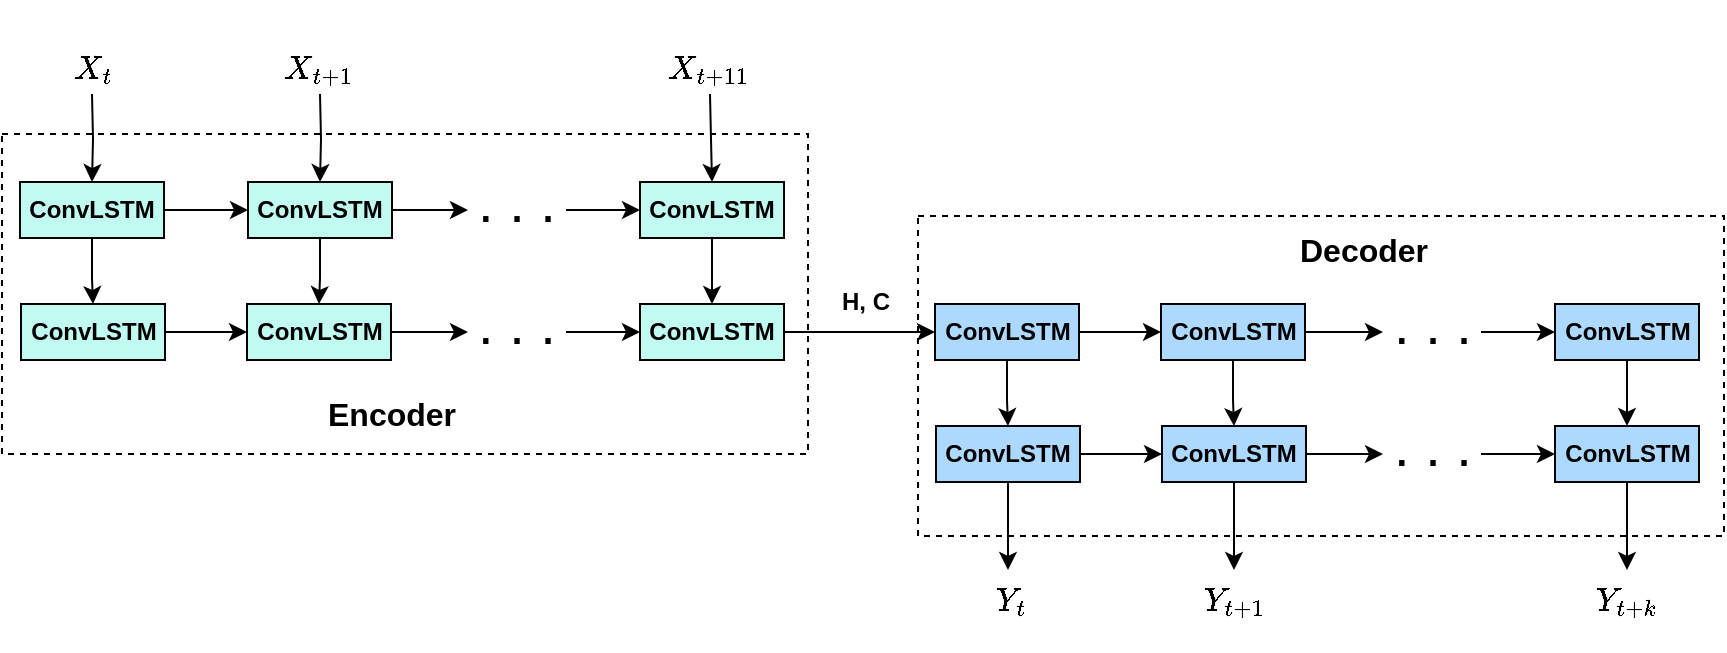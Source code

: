 <mxfile version="10.8.3" type="device"><diagram id="g_7NsjobZMBYTpoIZ1VE" name="Page-1"><mxGraphModel dx="892" dy="618" grid="1" gridSize="10" guides="1" tooltips="1" connect="1" arrows="1" fold="1" page="1" pageScale="1" pageWidth="850" pageHeight="1100" math="1" shadow="0"><root><mxCell id="0"/><mxCell id="1" parent="0"/><mxCell id="j0ZAadmZgmr_zw-uZsAT-4" value="" style="rounded=0;whiteSpace=wrap;html=1;fillColor=none;dashed=1;" parent="1" vertex="1"><mxGeometry x="3" y="190" width="403" height="160" as="geometry"/></mxCell><mxCell id="j0ZAadmZgmr_zw-uZsAT-9" value="" style="edgeStyle=orthogonalEdgeStyle;rounded=0;orthogonalLoop=1;jettySize=auto;html=1;" parent="1" source="j0ZAadmZgmr_zw-uZsAT-5" target="j0ZAadmZgmr_zw-uZsAT-6" edge="1"><mxGeometry relative="1" as="geometry"/></mxCell><mxCell id="vFie-k3KG8A5w9JW5Ege-41" value="" style="edgeStyle=orthogonalEdgeStyle;rounded=0;orthogonalLoop=1;jettySize=auto;html=1;fontSize=22;" edge="1" parent="1" source="j0ZAadmZgmr_zw-uZsAT-5" target="vFie-k3KG8A5w9JW5Ege-34"><mxGeometry relative="1" as="geometry"/></mxCell><mxCell id="j0ZAadmZgmr_zw-uZsAT-5" value="&lt;b&gt;ConvLSTM&lt;/b&gt;&lt;br&gt;" style="rounded=0;whiteSpace=wrap;html=1;fillColor=#C1FAF0;strokeColor=#000000;" parent="1" vertex="1"><mxGeometry x="12" y="214" width="72" height="28" as="geometry"/></mxCell><mxCell id="vFie-k3KG8A5w9JW5Ege-42" value="" style="edgeStyle=orthogonalEdgeStyle;rounded=0;orthogonalLoop=1;jettySize=auto;html=1;fontSize=22;" edge="1" parent="1" source="j0ZAadmZgmr_zw-uZsAT-6" target="vFie-k3KG8A5w9JW5Ege-35"><mxGeometry relative="1" as="geometry"/></mxCell><mxCell id="j0ZAadmZgmr_zw-uZsAT-6" value="&lt;b&gt;ConvLSTM&lt;/b&gt;&lt;br&gt;" style="rounded=0;whiteSpace=wrap;html=1;fillColor=#C1FAF0;strokeColor=#000000;" parent="1" vertex="1"><mxGeometry x="12.5" y="275" width="72" height="28" as="geometry"/></mxCell><mxCell id="j0ZAadmZgmr_zw-uZsAT-7" value="&lt;b style=&quot;font-size: 16px;&quot;&gt;&lt;font style=&quot;font-size: 16px;&quot;&gt;Encoder&lt;/font&gt;&lt;/b&gt;" style="text;html=1;strokeColor=none;fillColor=none;align=center;verticalAlign=middle;whiteSpace=wrap;rounded=0;fontSize=16;" parent="1" vertex="1"><mxGeometry x="168" y="320" width="60" height="20" as="geometry"/></mxCell><mxCell id="j0ZAadmZgmr_zw-uZsAT-22" value="&lt;b&gt;H, C&lt;/b&gt;" style="text;html=1;resizable=0;points=[];autosize=1;align=left;verticalAlign=top;spacingTop=-4;" parent="1" vertex="1"><mxGeometry x="420.5" y="263.5" width="40" height="20" as="geometry"/></mxCell><mxCell id="vFie-k3KG8A5w9JW5Ege-33" value="" style="edgeStyle=orthogonalEdgeStyle;rounded=0;orthogonalLoop=1;jettySize=auto;html=1;" edge="1" parent="1" source="vFie-k3KG8A5w9JW5Ege-34" target="vFie-k3KG8A5w9JW5Ege-35"><mxGeometry relative="1" as="geometry"/></mxCell><mxCell id="vFie-k3KG8A5w9JW5Ege-65" value="" style="edgeStyle=orthogonalEdgeStyle;rounded=0;orthogonalLoop=1;jettySize=auto;html=1;fontSize=22;" edge="1" parent="1" source="vFie-k3KG8A5w9JW5Ege-34" target="vFie-k3KG8A5w9JW5Ege-63"><mxGeometry relative="1" as="geometry"/></mxCell><mxCell id="vFie-k3KG8A5w9JW5Ege-34" value="&lt;b&gt;ConvLSTM&lt;/b&gt;&lt;br&gt;" style="rounded=0;whiteSpace=wrap;html=1;fillColor=#C1FAF0;strokeColor=#000000;" vertex="1" parent="1"><mxGeometry x="126" y="214" width="72" height="28" as="geometry"/></mxCell><mxCell id="vFie-k3KG8A5w9JW5Ege-73" value="" style="edgeStyle=orthogonalEdgeStyle;rounded=0;orthogonalLoop=1;jettySize=auto;html=1;fontSize=22;" edge="1" parent="1" source="vFie-k3KG8A5w9JW5Ege-35" target="vFie-k3KG8A5w9JW5Ege-71"><mxGeometry relative="1" as="geometry"/></mxCell><mxCell id="vFie-k3KG8A5w9JW5Ege-35" value="&lt;b&gt;ConvLSTM&lt;/b&gt;&lt;br&gt;" style="rounded=0;whiteSpace=wrap;html=1;fillColor=#C1FAF0;strokeColor=#000000;" vertex="1" parent="1"><mxGeometry x="125.5" y="275" width="72" height="28" as="geometry"/></mxCell><mxCell id="vFie-k3KG8A5w9JW5Ege-74" value="" style="edgeStyle=orthogonalEdgeStyle;rounded=0;orthogonalLoop=1;jettySize=auto;html=1;fontSize=16;" edge="1" parent="1" source="vFie-k3KG8A5w9JW5Ege-63" target="vFie-k3KG8A5w9JW5Ege-66"><mxGeometry relative="1" as="geometry"/></mxCell><mxCell id="vFie-k3KG8A5w9JW5Ege-63" value="&lt;sup&gt;&lt;font style=&quot;font-size: 28px&quot;&gt;. . .&lt;/font&gt;&lt;/sup&gt;" style="rounded=0;whiteSpace=wrap;html=1;fontSize=22;fillColor=none;strokeColor=none;" vertex="1" parent="1"><mxGeometry x="236" y="218" width="49" height="20" as="geometry"/></mxCell><mxCell id="vFie-k3KG8A5w9JW5Ege-66" value="&lt;b&gt;ConvLSTM&lt;/b&gt;&lt;br&gt;" style="rounded=0;whiteSpace=wrap;html=1;fillColor=#C1FAF0;strokeColor=#000000;" vertex="1" parent="1"><mxGeometry x="322" y="214" width="72" height="28" as="geometry"/></mxCell><mxCell id="vFie-k3KG8A5w9JW5Ege-75" value="" style="edgeStyle=orthogonalEdgeStyle;rounded=0;orthogonalLoop=1;jettySize=auto;html=1;fontSize=16;" edge="1" parent="1" source="vFie-k3KG8A5w9JW5Ege-71" target="vFie-k3KG8A5w9JW5Ege-72"><mxGeometry relative="1" as="geometry"/></mxCell><mxCell id="vFie-k3KG8A5w9JW5Ege-71" value="&lt;sup&gt;&lt;font style=&quot;font-size: 28px&quot;&gt;. . .&lt;/font&gt;&lt;/sup&gt;" style="rounded=0;whiteSpace=wrap;html=1;fontSize=22;fillColor=none;strokeColor=none;" vertex="1" parent="1"><mxGeometry x="236" y="279" width="49" height="20" as="geometry"/></mxCell><mxCell id="vFie-k3KG8A5w9JW5Ege-115" value="" style="edgeStyle=orthogonalEdgeStyle;rounded=0;orthogonalLoop=1;jettySize=auto;html=1;fontSize=16;entryX=0;entryY=0.5;entryDx=0;entryDy=0;" edge="1" parent="1" source="vFie-k3KG8A5w9JW5Ege-72" target="vFie-k3KG8A5w9JW5Ege-99"><mxGeometry relative="1" as="geometry"><mxPoint x="450" y="289" as="targetPoint"/></mxGeometry></mxCell><mxCell id="vFie-k3KG8A5w9JW5Ege-72" value="&lt;b&gt;ConvLSTM&lt;/b&gt;&lt;br&gt;" style="rounded=0;whiteSpace=wrap;html=1;fillColor=#C1FAF0;strokeColor=#000000;" vertex="1" parent="1"><mxGeometry x="322" y="275" width="72" height="28" as="geometry"/></mxCell><mxCell id="vFie-k3KG8A5w9JW5Ege-96" value="" style="rounded=0;whiteSpace=wrap;html=1;fillColor=none;dashed=1;" vertex="1" parent="1"><mxGeometry x="461" y="231" width="403" height="160" as="geometry"/></mxCell><mxCell id="vFie-k3KG8A5w9JW5Ege-97" value="" style="edgeStyle=orthogonalEdgeStyle;rounded=0;orthogonalLoop=1;jettySize=auto;html=1;" edge="1" parent="1" source="vFie-k3KG8A5w9JW5Ege-99" target="vFie-k3KG8A5w9JW5Ege-101"><mxGeometry relative="1" as="geometry"/></mxCell><mxCell id="vFie-k3KG8A5w9JW5Ege-98" value="" style="edgeStyle=orthogonalEdgeStyle;rounded=0;orthogonalLoop=1;jettySize=auto;html=1;fontSize=22;" edge="1" parent="1" source="vFie-k3KG8A5w9JW5Ege-99" target="vFie-k3KG8A5w9JW5Ege-105"><mxGeometry relative="1" as="geometry"/></mxCell><mxCell id="vFie-k3KG8A5w9JW5Ege-99" value="&lt;b&gt;ConvLSTM&lt;/b&gt;&lt;br&gt;" style="rounded=0;whiteSpace=wrap;html=1;fillColor=#ADD9FF;strokeColor=#000000;" vertex="1" parent="1"><mxGeometry x="469.5" y="275" width="72" height="28" as="geometry"/></mxCell><mxCell id="vFie-k3KG8A5w9JW5Ege-100" value="" style="edgeStyle=orthogonalEdgeStyle;rounded=0;orthogonalLoop=1;jettySize=auto;html=1;fontSize=22;" edge="1" parent="1" source="vFie-k3KG8A5w9JW5Ege-101" target="vFie-k3KG8A5w9JW5Ege-107"><mxGeometry relative="1" as="geometry"/></mxCell><mxCell id="vFie-k3KG8A5w9JW5Ege-141" value="" style="edgeStyle=orthogonalEdgeStyle;rounded=0;orthogonalLoop=1;jettySize=auto;html=1;fontSize=14;" edge="1" parent="1" source="vFie-k3KG8A5w9JW5Ege-101"><mxGeometry relative="1" as="geometry"><mxPoint x="506" y="408" as="targetPoint"/></mxGeometry></mxCell><mxCell id="vFie-k3KG8A5w9JW5Ege-101" value="&lt;b&gt;ConvLSTM&lt;/b&gt;&lt;br&gt;" style="rounded=0;whiteSpace=wrap;html=1;fillColor=#ADD9FF;strokeColor=#000000;" vertex="1" parent="1"><mxGeometry x="470" y="336" width="72" height="28" as="geometry"/></mxCell><mxCell id="vFie-k3KG8A5w9JW5Ege-102" value="&lt;b style=&quot;font-size: 16px&quot;&gt;&lt;font style=&quot;font-size: 16px&quot;&gt;Decoder&lt;br&gt;&lt;/font&gt;&lt;/b&gt;" style="text;html=1;strokeColor=none;fillColor=none;align=center;verticalAlign=middle;whiteSpace=wrap;rounded=0;fontSize=16;" vertex="1" parent="1"><mxGeometry x="654" y="238" width="60" height="20" as="geometry"/></mxCell><mxCell id="vFie-k3KG8A5w9JW5Ege-103" value="" style="edgeStyle=orthogonalEdgeStyle;rounded=0;orthogonalLoop=1;jettySize=auto;html=1;" edge="1" parent="1" source="vFie-k3KG8A5w9JW5Ege-105" target="vFie-k3KG8A5w9JW5Ege-107"><mxGeometry relative="1" as="geometry"/></mxCell><mxCell id="vFie-k3KG8A5w9JW5Ege-104" value="" style="edgeStyle=orthogonalEdgeStyle;rounded=0;orthogonalLoop=1;jettySize=auto;html=1;fontSize=22;" edge="1" parent="1" source="vFie-k3KG8A5w9JW5Ege-105" target="vFie-k3KG8A5w9JW5Ege-109"><mxGeometry relative="1" as="geometry"/></mxCell><mxCell id="vFie-k3KG8A5w9JW5Ege-105" value="&lt;b&gt;ConvLSTM&lt;/b&gt;&lt;br&gt;" style="rounded=0;whiteSpace=wrap;html=1;fillColor=#ADD9FF;strokeColor=#000000;" vertex="1" parent="1"><mxGeometry x="582.5" y="275" width="72" height="28" as="geometry"/></mxCell><mxCell id="vFie-k3KG8A5w9JW5Ege-106" value="" style="edgeStyle=orthogonalEdgeStyle;rounded=0;orthogonalLoop=1;jettySize=auto;html=1;fontSize=22;" edge="1" parent="1" source="vFie-k3KG8A5w9JW5Ege-107" target="vFie-k3KG8A5w9JW5Ege-112"><mxGeometry relative="1" as="geometry"/></mxCell><mxCell id="vFie-k3KG8A5w9JW5Ege-145" value="" style="edgeStyle=orthogonalEdgeStyle;rounded=0;orthogonalLoop=1;jettySize=auto;html=1;fontSize=14;" edge="1" parent="1" source="vFie-k3KG8A5w9JW5Ege-107"><mxGeometry relative="1" as="geometry"><mxPoint x="619" y="408" as="targetPoint"/></mxGeometry></mxCell><mxCell id="vFie-k3KG8A5w9JW5Ege-107" value="&lt;b&gt;ConvLSTM&lt;/b&gt;&lt;br&gt;" style="rounded=0;whiteSpace=wrap;html=1;fillColor=#ADD9FF;strokeColor=#000000;" vertex="1" parent="1"><mxGeometry x="583" y="336" width="72" height="28" as="geometry"/></mxCell><mxCell id="vFie-k3KG8A5w9JW5Ege-108" value="" style="edgeStyle=orthogonalEdgeStyle;rounded=0;orthogonalLoop=1;jettySize=auto;html=1;fontSize=16;" edge="1" parent="1" source="vFie-k3KG8A5w9JW5Ege-109" target="vFie-k3KG8A5w9JW5Ege-110"><mxGeometry relative="1" as="geometry"/></mxCell><mxCell id="vFie-k3KG8A5w9JW5Ege-109" value="&lt;sup&gt;&lt;font style=&quot;font-size: 28px&quot;&gt;. . .&lt;/font&gt;&lt;/sup&gt;" style="rounded=0;whiteSpace=wrap;html=1;fontSize=22;fillColor=none;strokeColor=none;" vertex="1" parent="1"><mxGeometry x="693.5" y="279" width="49" height="20" as="geometry"/></mxCell><mxCell id="vFie-k3KG8A5w9JW5Ege-110" value="&lt;b&gt;ConvLSTM&lt;/b&gt;&lt;br&gt;" style="rounded=0;whiteSpace=wrap;html=1;fillColor=#ADD9FF;strokeColor=#000000;" vertex="1" parent="1"><mxGeometry x="779.5" y="275" width="72" height="28" as="geometry"/></mxCell><mxCell id="vFie-k3KG8A5w9JW5Ege-111" value="" style="edgeStyle=orthogonalEdgeStyle;rounded=0;orthogonalLoop=1;jettySize=auto;html=1;fontSize=16;" edge="1" parent="1" source="vFie-k3KG8A5w9JW5Ege-112" target="vFie-k3KG8A5w9JW5Ege-113"><mxGeometry relative="1" as="geometry"/></mxCell><mxCell id="vFie-k3KG8A5w9JW5Ege-112" value="&lt;sup&gt;&lt;font style=&quot;font-size: 28px&quot;&gt;. . .&lt;/font&gt;&lt;/sup&gt;" style="rounded=0;whiteSpace=wrap;html=1;fontSize=22;fillColor=none;strokeColor=none;" vertex="1" parent="1"><mxGeometry x="693.5" y="340" width="49" height="20" as="geometry"/></mxCell><mxCell id="vFie-k3KG8A5w9JW5Ege-147" value="" style="edgeStyle=orthogonalEdgeStyle;rounded=0;orthogonalLoop=1;jettySize=auto;html=1;fontSize=14;" edge="1" parent="1" source="vFie-k3KG8A5w9JW5Ege-113"><mxGeometry relative="1" as="geometry"><mxPoint x="815.5" y="408" as="targetPoint"/></mxGeometry></mxCell><mxCell id="vFie-k3KG8A5w9JW5Ege-113" value="&lt;b&gt;ConvLSTM&lt;/b&gt;&lt;br&gt;" style="rounded=0;whiteSpace=wrap;html=1;fillColor=#ADD9FF;strokeColor=#000000;" vertex="1" parent="1"><mxGeometry x="779.5" y="336" width="72" height="28" as="geometry"/></mxCell><mxCell id="vFie-k3KG8A5w9JW5Ege-118" value="" style="edgeStyle=orthogonalEdgeStyle;rounded=0;orthogonalLoop=1;jettySize=auto;html=1;exitX=0.5;exitY=1;exitDx=0;exitDy=0;entryX=0.5;entryY=0;entryDx=0;entryDy=0;" edge="1" parent="1" source="vFie-k3KG8A5w9JW5Ege-110" target="vFie-k3KG8A5w9JW5Ege-113"><mxGeometry relative="1" as="geometry"><mxPoint x="628.588" y="313.0" as="sourcePoint"/><mxPoint x="628.588" y="346" as="targetPoint"/></mxGeometry></mxCell><mxCell id="vFie-k3KG8A5w9JW5Ege-120" value="" style="edgeStyle=orthogonalEdgeStyle;rounded=0;orthogonalLoop=1;jettySize=auto;html=1;exitX=0.5;exitY=1;exitDx=0;exitDy=0;entryX=0.5;entryY=0;entryDx=0;entryDy=0;" edge="1" parent="1" source="vFie-k3KG8A5w9JW5Ege-66" target="vFie-k3KG8A5w9JW5Ege-72"><mxGeometry relative="1" as="geometry"><mxPoint x="648.588" y="333.0" as="sourcePoint"/><mxPoint x="400" y="140" as="targetPoint"/></mxGeometry></mxCell><mxCell id="vFie-k3KG8A5w9JW5Ege-129" value="" style="edgeStyle=orthogonalEdgeStyle;rounded=0;orthogonalLoop=1;jettySize=auto;html=1;fontSize=14;" edge="1" parent="1" target="j0ZAadmZgmr_zw-uZsAT-5"><mxGeometry relative="1" as="geometry"><mxPoint x="48" y="170" as="sourcePoint"/></mxGeometry></mxCell><mxCell id="vFie-k3KG8A5w9JW5Ege-126" value="&lt;b style=&quot;font-size: 14px;&quot;&gt;&lt;font style=&quot;font-size: 14px;&quot;&gt;&lt;br style=&quot;font-size: 14px;&quot;&gt;\(X_t\)&lt;br style=&quot;font-size: 14px;&quot;&gt;&lt;/font&gt;&lt;/b&gt;" style="rounded=0;whiteSpace=wrap;html=1;fontSize=14;fillColor=none;strokeColor=none;" vertex="1" parent="1"><mxGeometry x="23.5" y="138.5" width="49" height="20" as="geometry"/></mxCell><mxCell id="vFie-k3KG8A5w9JW5Ege-135" value="" style="edgeStyle=orthogonalEdgeStyle;rounded=0;orthogonalLoop=1;jettySize=auto;html=1;fontSize=14;" edge="1" parent="1" target="vFie-k3KG8A5w9JW5Ege-34"><mxGeometry relative="1" as="geometry"><mxPoint x="162" y="170" as="sourcePoint"/></mxGeometry></mxCell><mxCell id="vFie-k3KG8A5w9JW5Ege-130" value="&lt;b style=&quot;font-size: 14px&quot;&gt;&lt;font style=&quot;font-size: 14px&quot;&gt;&lt;br style=&quot;font-size: 14px&quot;&gt;\(X_{t+1}\)&lt;br style=&quot;font-size: 14px&quot;&gt;&lt;/font&gt;&lt;/b&gt;" style="rounded=0;whiteSpace=wrap;html=1;fontSize=14;fillColor=none;strokeColor=none;" vertex="1" parent="1"><mxGeometry x="137" y="138.5" width="49" height="20" as="geometry"/></mxCell><mxCell id="vFie-k3KG8A5w9JW5Ege-139" value="" style="edgeStyle=orthogonalEdgeStyle;rounded=0;orthogonalLoop=1;jettySize=auto;html=1;fontSize=14;entryX=0.5;entryY=0;entryDx=0;entryDy=0;" edge="1" parent="1" target="vFie-k3KG8A5w9JW5Ege-66"><mxGeometry relative="1" as="geometry"><mxPoint x="357" y="170" as="sourcePoint"/><mxPoint x="358" y="184" as="targetPoint"/></mxGeometry></mxCell><mxCell id="vFie-k3KG8A5w9JW5Ege-131" value="&lt;b style=&quot;font-size: 14px&quot;&gt;&lt;font style=&quot;font-size: 14px&quot;&gt;&lt;br style=&quot;font-size: 14px&quot;&gt;\(X_{t+11}\)&lt;br style=&quot;font-size: 14px&quot;&gt;&lt;/font&gt;&lt;/b&gt;" style="rounded=0;whiteSpace=wrap;html=1;fontSize=14;fillColor=none;strokeColor=none;" vertex="1" parent="1"><mxGeometry x="331.5" y="138.5" width="49" height="20" as="geometry"/></mxCell><mxCell id="vFie-k3KG8A5w9JW5Ege-132" value="&lt;b style=&quot;font-size: 14px&quot;&gt;&lt;font style=&quot;font-size: 14px&quot;&gt;&lt;br style=&quot;font-size: 14px&quot;&gt;\(Y_{t+1}&lt;br&gt;\)&lt;br style=&quot;font-size: 14px&quot;&gt;&lt;/font&gt;&lt;/b&gt;" style="rounded=0;whiteSpace=wrap;html=1;fontSize=14;fillColor=none;strokeColor=none;" vertex="1" parent="1"><mxGeometry x="594.5" y="405" width="49" height="20" as="geometry"/></mxCell><mxCell id="vFie-k3KG8A5w9JW5Ege-133" value="&lt;b style=&quot;font-size: 14px&quot;&gt;&lt;font style=&quot;font-size: 14px&quot;&gt;&lt;br style=&quot;font-size: 14px&quot;&gt;\(Y_t\)&lt;br style=&quot;font-size: 14px&quot;&gt;&lt;/font&gt;&lt;/b&gt;" style="rounded=0;whiteSpace=wrap;html=1;fontSize=14;fillColor=none;strokeColor=none;" vertex="1" parent="1"><mxGeometry x="482.5" y="405" width="49" height="20" as="geometry"/></mxCell><mxCell id="vFie-k3KG8A5w9JW5Ege-134" value="&lt;b style=&quot;font-size: 14px&quot;&gt;&lt;font style=&quot;font-size: 14px&quot;&gt;&lt;br style=&quot;font-size: 14px&quot;&gt;\(Y_{t+k}\)&lt;br style=&quot;font-size: 14px&quot;&gt;&lt;/font&gt;&lt;/b&gt;" style="rounded=0;whiteSpace=wrap;html=1;fontSize=14;fillColor=none;strokeColor=none;" vertex="1" parent="1"><mxGeometry x="791" y="405" width="49" height="20" as="geometry"/></mxCell></root></mxGraphModel></diagram></mxfile>
